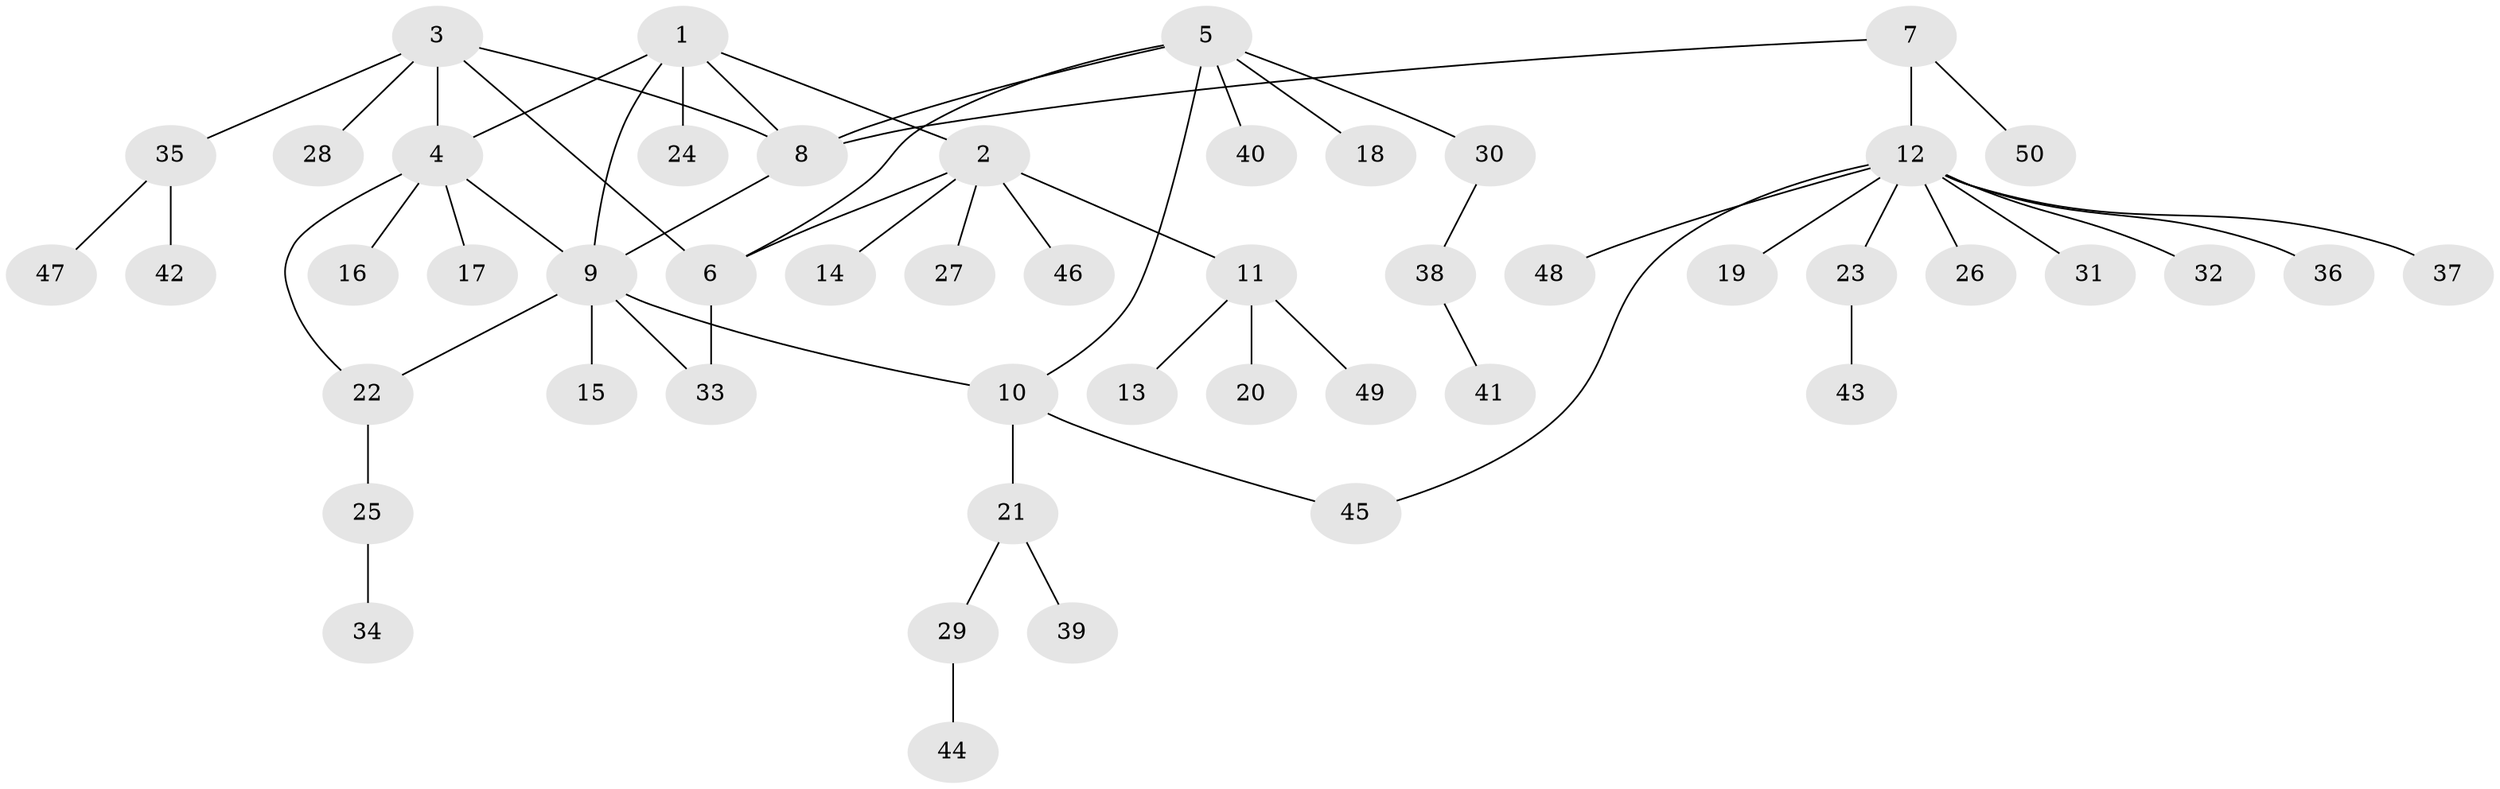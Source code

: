 // Generated by graph-tools (version 1.1) at 2025/02/03/09/25 03:02:38]
// undirected, 50 vertices, 58 edges
graph export_dot {
graph [start="1"]
  node [color=gray90,style=filled];
  1;
  2;
  3;
  4;
  5;
  6;
  7;
  8;
  9;
  10;
  11;
  12;
  13;
  14;
  15;
  16;
  17;
  18;
  19;
  20;
  21;
  22;
  23;
  24;
  25;
  26;
  27;
  28;
  29;
  30;
  31;
  32;
  33;
  34;
  35;
  36;
  37;
  38;
  39;
  40;
  41;
  42;
  43;
  44;
  45;
  46;
  47;
  48;
  49;
  50;
  1 -- 2;
  1 -- 4;
  1 -- 8;
  1 -- 9;
  1 -- 24;
  2 -- 6;
  2 -- 11;
  2 -- 14;
  2 -- 27;
  2 -- 46;
  3 -- 4;
  3 -- 6;
  3 -- 8;
  3 -- 28;
  3 -- 35;
  4 -- 9;
  4 -- 16;
  4 -- 17;
  4 -- 22;
  5 -- 6;
  5 -- 8;
  5 -- 10;
  5 -- 18;
  5 -- 30;
  5 -- 40;
  6 -- 33;
  7 -- 8;
  7 -- 12;
  7 -- 50;
  8 -- 9;
  9 -- 10;
  9 -- 15;
  9 -- 22;
  9 -- 33;
  10 -- 21;
  10 -- 45;
  11 -- 13;
  11 -- 20;
  11 -- 49;
  12 -- 19;
  12 -- 23;
  12 -- 26;
  12 -- 31;
  12 -- 32;
  12 -- 36;
  12 -- 37;
  12 -- 45;
  12 -- 48;
  21 -- 29;
  21 -- 39;
  22 -- 25;
  23 -- 43;
  25 -- 34;
  29 -- 44;
  30 -- 38;
  35 -- 42;
  35 -- 47;
  38 -- 41;
}
